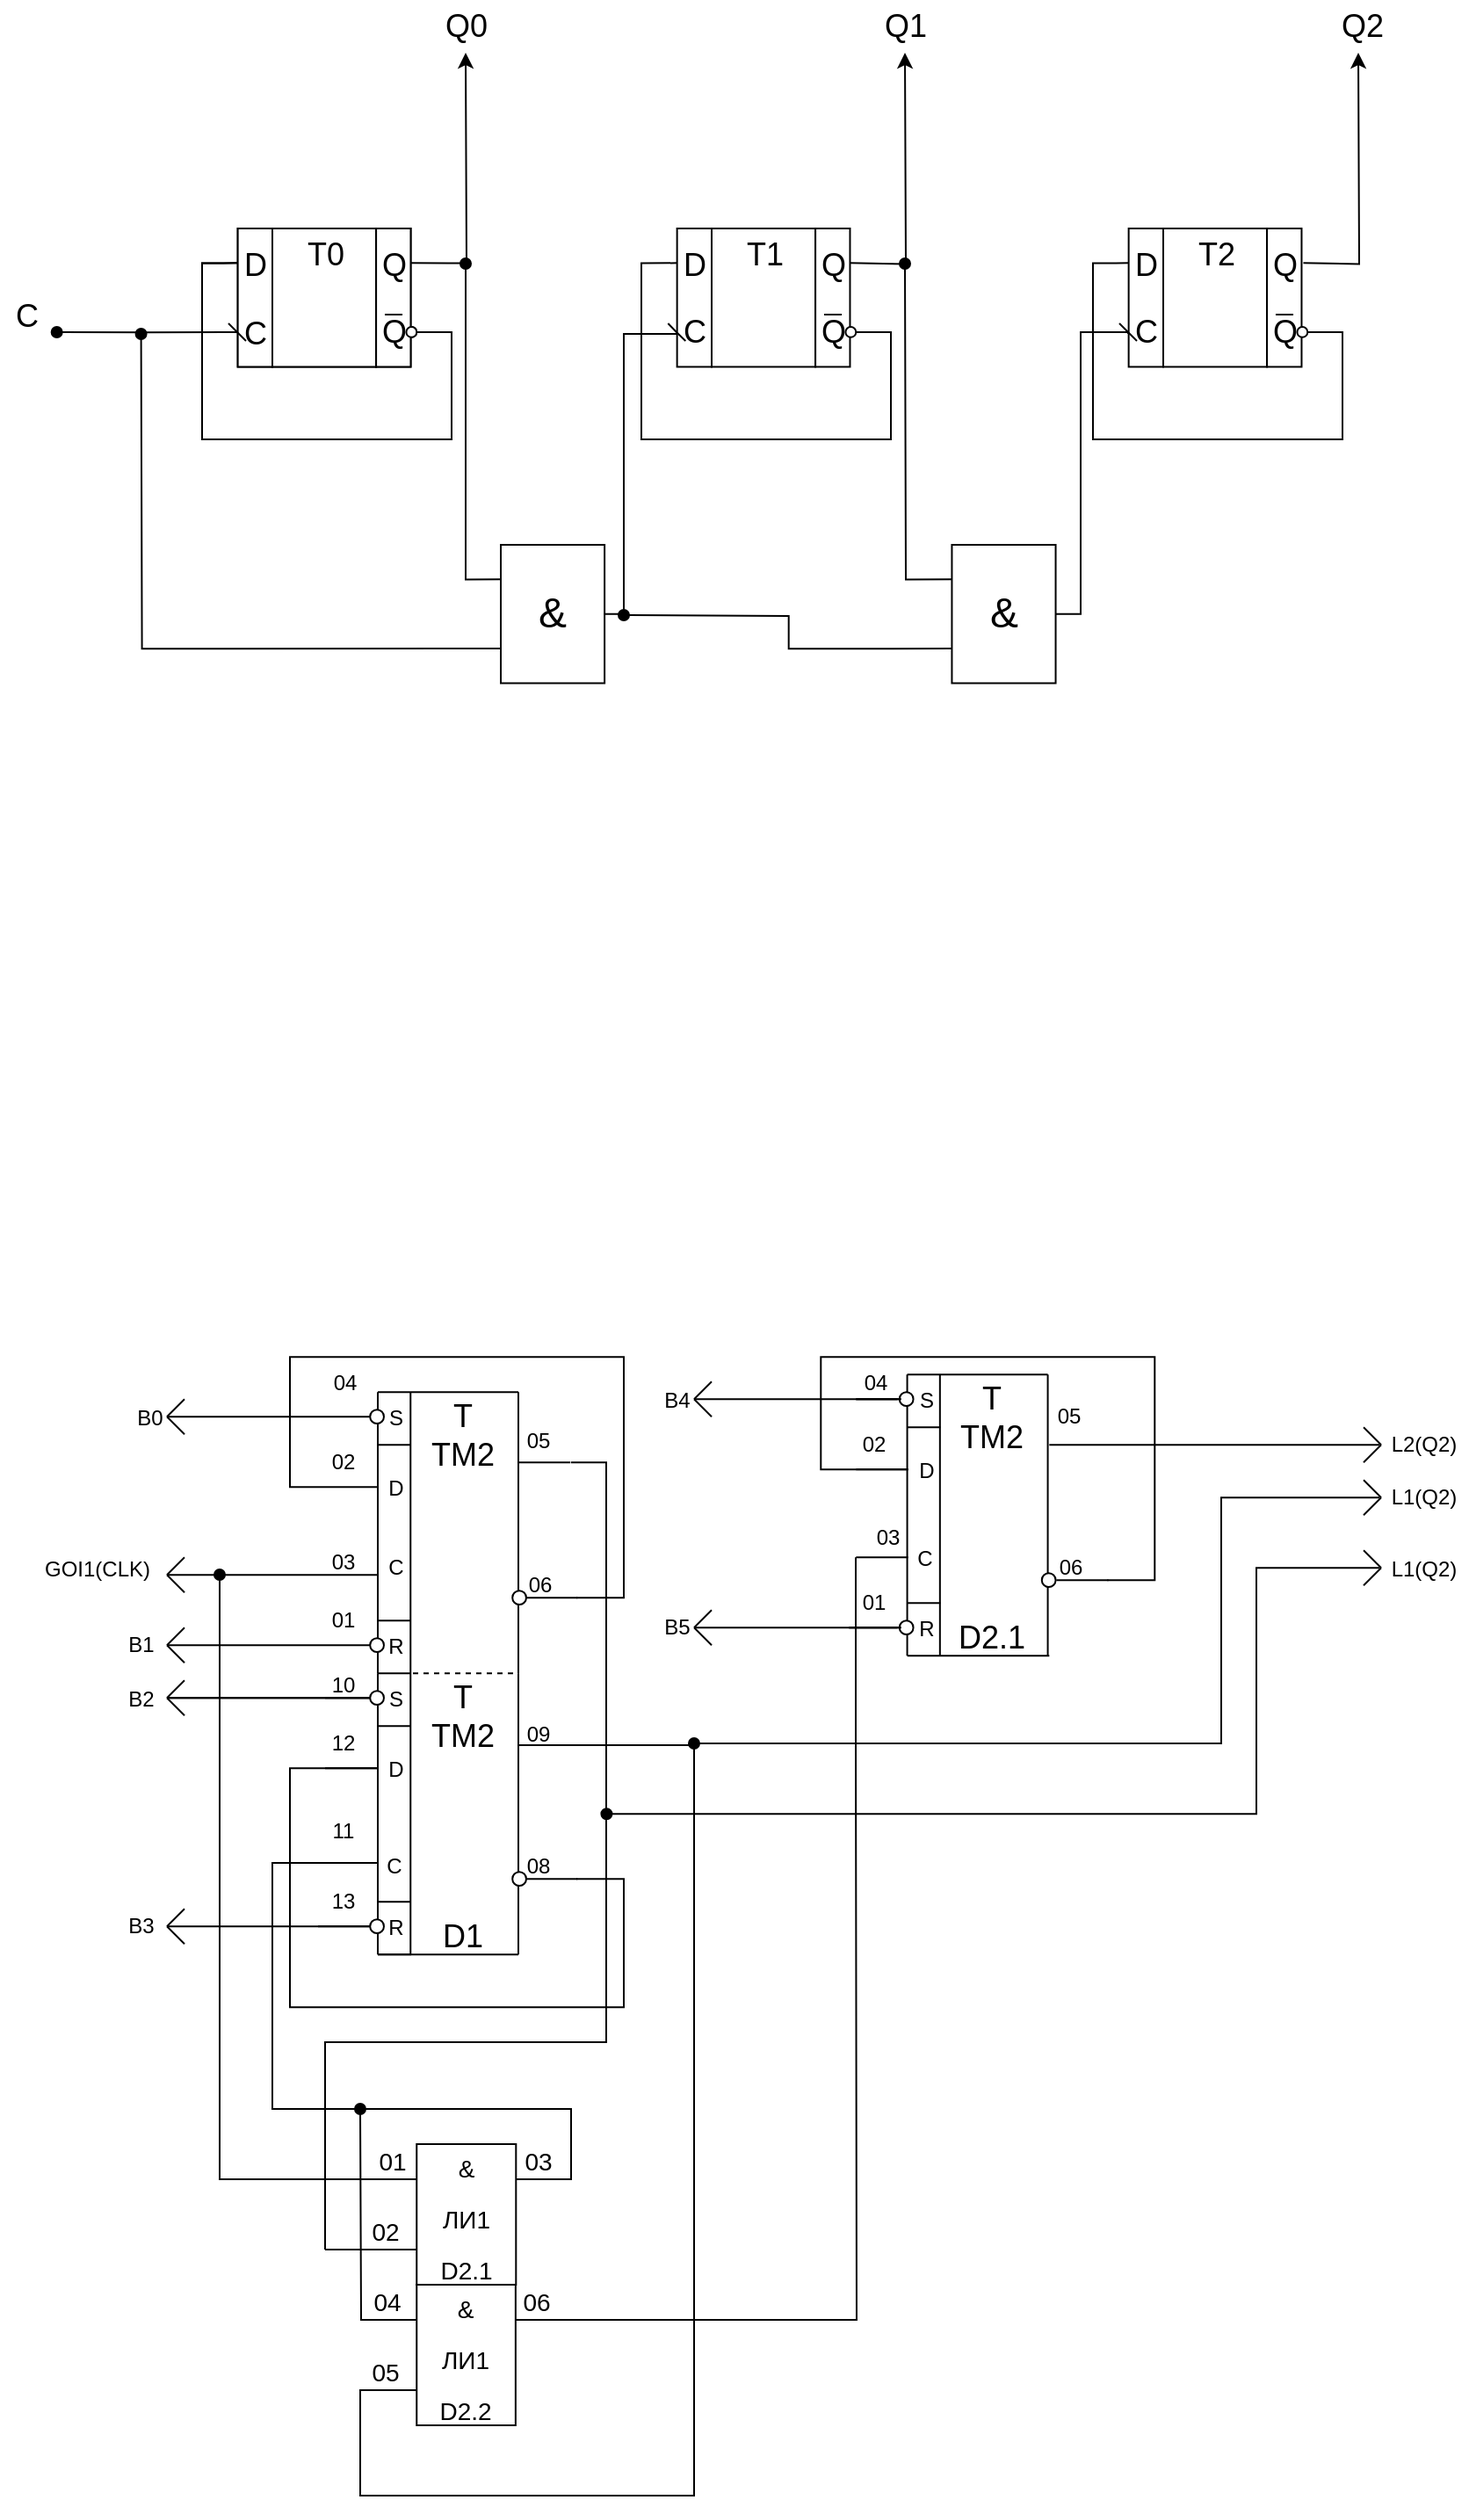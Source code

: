 <mxfile version="18.0.0" type="device"><diagram id="NC7Eah7AIJ1EJlLSUZgR" name="Страница 1"><mxGraphModel dx="924" dy="1730" grid="1" gridSize="10" guides="1" tooltips="1" connect="1" arrows="1" fold="1" page="1" pageScale="1" pageWidth="1654" pageHeight="1169" math="0" shadow="0"><root><mxCell id="0"/><mxCell id="1" parent="0"/><mxCell id="FEyIx3mJwdqLFqxQLTVi-1" value="" style="rounded=0;whiteSpace=wrap;html=1;" vertex="1" parent="1"><mxGeometry x="360" y="200" width="59.055" height="78.74" as="geometry"/></mxCell><mxCell id="FEyIx3mJwdqLFqxQLTVi-2" value="" style="rounded=0;whiteSpace=wrap;html=1;" vertex="1" parent="1"><mxGeometry x="419.05" y="200" width="19.685" height="78.74" as="geometry"/></mxCell><mxCell id="FEyIx3mJwdqLFqxQLTVi-3" value="" style="rounded=0;whiteSpace=wrap;html=1;" vertex="1" parent="1"><mxGeometry x="340.32" y="200" width="19.685" height="78.74" as="geometry"/></mxCell><mxCell id="FEyIx3mJwdqLFqxQLTVi-4" value="T0" style="text;html=1;align=center;verticalAlign=middle;resizable=0;points=[];autosize=1;strokeColor=none;fillColor=none;fontSize=18;" vertex="1" parent="1"><mxGeometry x="369.53" y="200" width="40" height="30" as="geometry"/></mxCell><mxCell id="FEyIx3mJwdqLFqxQLTVi-5" style="edgeStyle=orthogonalEdgeStyle;rounded=0;orthogonalLoop=1;jettySize=auto;html=1;exitX=1;exitY=0.5;exitDx=0;exitDy=0;entryX=0;entryY=0.25;entryDx=0;entryDy=0;fontSize=18;endArrow=none;endFill=0;" edge="1" parent="1" source="FEyIx3mJwdqLFqxQLTVi-6" target="FEyIx3mJwdqLFqxQLTVi-3"><mxGeometry relative="1" as="geometry"><Array as="points"><mxPoint x="462" y="259"/><mxPoint x="462" y="320"/><mxPoint x="320" y="320"/><mxPoint x="320" y="220"/></Array></mxGeometry></mxCell><mxCell id="FEyIx3mJwdqLFqxQLTVi-6" value="" style="ellipse;whiteSpace=wrap;html=1;aspect=fixed;fontSize=18;" vertex="1" parent="1"><mxGeometry x="436.22" y="256" width="5.905" height="5.91" as="geometry"/></mxCell><mxCell id="FEyIx3mJwdqLFqxQLTVi-7" value="D" style="text;html=1;align=center;verticalAlign=middle;resizable=0;points=[];autosize=1;strokeColor=none;fillColor=none;fontSize=18;" vertex="1" parent="1"><mxGeometry x="335.16" y="206" width="30" height="30" as="geometry"/></mxCell><mxCell id="FEyIx3mJwdqLFqxQLTVi-8" value="C" style="text;html=1;align=center;verticalAlign=middle;resizable=0;points=[];autosize=1;strokeColor=none;fillColor=none;fontSize=18;" vertex="1" parent="1"><mxGeometry x="340.32" y="240" width="30" height="30" as="geometry"/></mxCell><mxCell id="FEyIx3mJwdqLFqxQLTVi-9" value="Q" style="text;html=1;align=center;verticalAlign=middle;resizable=0;points=[];autosize=1;strokeColor=none;fillColor=none;fontSize=18;" vertex="1" parent="1"><mxGeometry x="414.06" y="206" width="30" height="30" as="geometry"/></mxCell><mxCell id="FEyIx3mJwdqLFqxQLTVi-10" value="Q" style="text;html=1;align=center;verticalAlign=middle;resizable=0;points=[];autosize=1;strokeColor=none;fillColor=none;fontSize=18;" vertex="1" parent="1"><mxGeometry x="414.13" y="243.96" width="30" height="30" as="geometry"/></mxCell><mxCell id="FEyIx3mJwdqLFqxQLTVi-11" value="" style="endArrow=none;html=1;rounded=0;fontSize=18;" edge="1" parent="1"><mxGeometry width="50" height="50" relative="1" as="geometry"><mxPoint x="424" y="249" as="sourcePoint"/><mxPoint x="434" y="249" as="targetPoint"/></mxGeometry></mxCell><mxCell id="FEyIx3mJwdqLFqxQLTVi-12" value="" style="rounded=0;whiteSpace=wrap;html=1;" vertex="1" parent="1"><mxGeometry x="360" y="200" width="59.055" height="78.74" as="geometry"/></mxCell><mxCell id="FEyIx3mJwdqLFqxQLTVi-13" style="edgeStyle=orthogonalEdgeStyle;rounded=0;orthogonalLoop=1;jettySize=auto;html=1;exitX=1;exitY=0.25;exitDx=0;exitDy=0;fontSize=18;endArrow=classic;endFill=1;" edge="1" parent="1" source="FEyIx3mJwdqLFqxQLTVi-14"><mxGeometry relative="1" as="geometry"><mxPoint x="470" y="100" as="targetPoint"/></mxGeometry></mxCell><mxCell id="FEyIx3mJwdqLFqxQLTVi-14" value="" style="rounded=0;whiteSpace=wrap;html=1;" vertex="1" parent="1"><mxGeometry x="419.05" y="200" width="19.685" height="78.74" as="geometry"/></mxCell><mxCell id="FEyIx3mJwdqLFqxQLTVi-15" style="edgeStyle=orthogonalEdgeStyle;rounded=0;orthogonalLoop=1;jettySize=auto;html=1;exitX=0;exitY=0.75;exitDx=0;exitDy=0;fontSize=18;endArrow=oval;endFill=1;" edge="1" parent="1" source="FEyIx3mJwdqLFqxQLTVi-16"><mxGeometry relative="1" as="geometry"><mxPoint x="237.333" y="259" as="targetPoint"/></mxGeometry></mxCell><mxCell id="FEyIx3mJwdqLFqxQLTVi-16" value="" style="rounded=0;whiteSpace=wrap;html=1;" vertex="1" parent="1"><mxGeometry x="340.32" y="200" width="19.685" height="78.74" as="geometry"/></mxCell><mxCell id="FEyIx3mJwdqLFqxQLTVi-17" value="T0" style="text;html=1;align=center;verticalAlign=middle;resizable=0;points=[];autosize=1;strokeColor=none;fillColor=none;fontSize=18;" vertex="1" parent="1"><mxGeometry x="369.53" y="200" width="40" height="30" as="geometry"/></mxCell><mxCell id="FEyIx3mJwdqLFqxQLTVi-18" style="edgeStyle=orthogonalEdgeStyle;rounded=0;orthogonalLoop=1;jettySize=auto;html=1;exitX=1;exitY=0.5;exitDx=0;exitDy=0;entryX=0;entryY=0.25;entryDx=0;entryDy=0;fontSize=18;endArrow=none;endFill=0;" edge="1" parent="1" source="FEyIx3mJwdqLFqxQLTVi-19" target="FEyIx3mJwdqLFqxQLTVi-16"><mxGeometry relative="1" as="geometry"><Array as="points"><mxPoint x="462" y="259"/><mxPoint x="462" y="320"/><mxPoint x="320" y="320"/><mxPoint x="320" y="220"/></Array></mxGeometry></mxCell><mxCell id="FEyIx3mJwdqLFqxQLTVi-19" value="" style="ellipse;whiteSpace=wrap;html=1;aspect=fixed;fontSize=18;" vertex="1" parent="1"><mxGeometry x="436.22" y="256" width="5.905" height="5.91" as="geometry"/></mxCell><mxCell id="FEyIx3mJwdqLFqxQLTVi-20" value="" style="endArrow=none;html=1;rounded=0;fontSize=18;" edge="1" parent="1"><mxGeometry width="50" height="50" relative="1" as="geometry"><mxPoint x="335" y="254" as="sourcePoint"/><mxPoint x="345" y="264" as="targetPoint"/></mxGeometry></mxCell><mxCell id="FEyIx3mJwdqLFqxQLTVi-21" value="D" style="text;html=1;align=center;verticalAlign=middle;resizable=0;points=[];autosize=1;strokeColor=none;fillColor=none;fontSize=18;" vertex="1" parent="1"><mxGeometry x="335.16" y="206" width="30" height="30" as="geometry"/></mxCell><mxCell id="FEyIx3mJwdqLFqxQLTVi-22" value="C" style="text;html=1;align=center;verticalAlign=middle;resizable=0;points=[];autosize=1;strokeColor=none;fillColor=none;fontSize=18;" vertex="1" parent="1"><mxGeometry x="334.53" y="245" width="30" height="30" as="geometry"/></mxCell><mxCell id="FEyIx3mJwdqLFqxQLTVi-23" value="Q" style="text;html=1;align=center;verticalAlign=middle;resizable=0;points=[];autosize=1;strokeColor=none;fillColor=none;fontSize=18;" vertex="1" parent="1"><mxGeometry x="414.13" y="206" width="30" height="30" as="geometry"/></mxCell><mxCell id="FEyIx3mJwdqLFqxQLTVi-24" value="Q" style="text;html=1;align=center;verticalAlign=middle;resizable=0;points=[];autosize=1;strokeColor=none;fillColor=none;fontSize=18;" vertex="1" parent="1"><mxGeometry x="414.13" y="243.96" width="30" height="30" as="geometry"/></mxCell><mxCell id="FEyIx3mJwdqLFqxQLTVi-25" value="" style="endArrow=none;html=1;rounded=0;fontSize=18;" edge="1" parent="1"><mxGeometry width="50" height="50" relative="1" as="geometry"><mxPoint x="424" y="249" as="sourcePoint"/><mxPoint x="434" y="249" as="targetPoint"/></mxGeometry></mxCell><mxCell id="FEyIx3mJwdqLFqxQLTVi-26" value="" style="rounded=0;whiteSpace=wrap;html=1;" vertex="1" parent="1"><mxGeometry x="610" y="200" width="59.055" height="78.74" as="geometry"/></mxCell><mxCell id="FEyIx3mJwdqLFqxQLTVi-27" value="" style="rounded=0;whiteSpace=wrap;html=1;" vertex="1" parent="1"><mxGeometry x="669.05" y="200" width="19.685" height="78.74" as="geometry"/></mxCell><mxCell id="FEyIx3mJwdqLFqxQLTVi-29" value="" style="rounded=0;whiteSpace=wrap;html=1;" vertex="1" parent="1"><mxGeometry x="590.32" y="200" width="19.685" height="78.74" as="geometry"/></mxCell><mxCell id="FEyIx3mJwdqLFqxQLTVi-30" value="T1" style="text;html=1;align=center;verticalAlign=middle;resizable=0;points=[];autosize=1;strokeColor=none;fillColor=none;fontSize=18;" vertex="1" parent="1"><mxGeometry x="619.53" y="200" width="40" height="30" as="geometry"/></mxCell><mxCell id="FEyIx3mJwdqLFqxQLTVi-31" style="edgeStyle=orthogonalEdgeStyle;rounded=0;orthogonalLoop=1;jettySize=auto;html=1;exitX=1;exitY=0.5;exitDx=0;exitDy=0;entryX=0;entryY=0.25;entryDx=0;entryDy=0;fontSize=18;endArrow=none;endFill=0;" edge="1" parent="1" source="FEyIx3mJwdqLFqxQLTVi-32" target="FEyIx3mJwdqLFqxQLTVi-29"><mxGeometry relative="1" as="geometry"><Array as="points"><mxPoint x="712" y="259"/><mxPoint x="712" y="320"/><mxPoint x="570" y="320"/><mxPoint x="570" y="220"/></Array></mxGeometry></mxCell><mxCell id="FEyIx3mJwdqLFqxQLTVi-32" value="" style="ellipse;whiteSpace=wrap;html=1;aspect=fixed;fontSize=18;" vertex="1" parent="1"><mxGeometry x="686.22" y="256" width="5.905" height="5.91" as="geometry"/></mxCell><mxCell id="FEyIx3mJwdqLFqxQLTVi-33" value="" style="endArrow=none;html=1;rounded=0;fontSize=18;" edge="1" parent="1"><mxGeometry width="50" height="50" relative="1" as="geometry"><mxPoint x="585.16" y="254" as="sourcePoint"/><mxPoint x="595.16" y="264" as="targetPoint"/><Array as="points"><mxPoint x="590" y="259"/></Array></mxGeometry></mxCell><mxCell id="FEyIx3mJwdqLFqxQLTVi-34" value="D" style="text;html=1;align=center;verticalAlign=middle;resizable=0;points=[];autosize=1;strokeColor=none;fillColor=none;fontSize=18;" vertex="1" parent="1"><mxGeometry x="585.16" y="206" width="30" height="30" as="geometry"/></mxCell><mxCell id="FEyIx3mJwdqLFqxQLTVi-35" value="C" style="text;html=1;align=center;verticalAlign=middle;resizable=0;points=[];autosize=1;strokeColor=none;fillColor=none;fontSize=18;" vertex="1" parent="1"><mxGeometry x="585.16" y="243.95" width="30" height="30" as="geometry"/></mxCell><mxCell id="FEyIx3mJwdqLFqxQLTVi-36" value="Q" style="text;html=1;align=center;verticalAlign=middle;resizable=0;points=[];autosize=1;strokeColor=none;fillColor=none;fontSize=18;" vertex="1" parent="1"><mxGeometry x="664.06" y="206" width="30" height="30" as="geometry"/></mxCell><mxCell id="FEyIx3mJwdqLFqxQLTVi-37" value="Q" style="text;html=1;align=center;verticalAlign=middle;resizable=0;points=[];autosize=1;strokeColor=none;fillColor=none;fontSize=18;" vertex="1" parent="1"><mxGeometry x="664.13" y="243.96" width="30" height="30" as="geometry"/></mxCell><mxCell id="FEyIx3mJwdqLFqxQLTVi-38" value="" style="endArrow=none;html=1;rounded=0;fontSize=18;" edge="1" parent="1"><mxGeometry width="50" height="50" relative="1" as="geometry"><mxPoint x="674" y="249" as="sourcePoint"/><mxPoint x="684" y="249" as="targetPoint"/></mxGeometry></mxCell><mxCell id="FEyIx3mJwdqLFqxQLTVi-39" value="" style="rounded=0;whiteSpace=wrap;html=1;" vertex="1" parent="1"><mxGeometry x="867" y="200" width="59.055" height="78.74" as="geometry"/></mxCell><mxCell id="FEyIx3mJwdqLFqxQLTVi-40" value="" style="rounded=0;whiteSpace=wrap;html=1;" vertex="1" parent="1"><mxGeometry x="926.05" y="200" width="19.685" height="78.74" as="geometry"/></mxCell><mxCell id="FEyIx3mJwdqLFqxQLTVi-42" value="" style="rounded=0;whiteSpace=wrap;html=1;" vertex="1" parent="1"><mxGeometry x="847.32" y="200" width="19.685" height="78.74" as="geometry"/></mxCell><mxCell id="FEyIx3mJwdqLFqxQLTVi-43" value="T2" style="text;html=1;align=center;verticalAlign=middle;resizable=0;points=[];autosize=1;strokeColor=none;fillColor=none;fontSize=18;" vertex="1" parent="1"><mxGeometry x="876.53" y="200" width="40" height="30" as="geometry"/></mxCell><mxCell id="FEyIx3mJwdqLFqxQLTVi-44" style="edgeStyle=orthogonalEdgeStyle;rounded=0;orthogonalLoop=1;jettySize=auto;html=1;exitX=1;exitY=0.5;exitDx=0;exitDy=0;entryX=0;entryY=0.25;entryDx=0;entryDy=0;fontSize=18;endArrow=none;endFill=0;" edge="1" parent="1" source="FEyIx3mJwdqLFqxQLTVi-45" target="FEyIx3mJwdqLFqxQLTVi-42"><mxGeometry relative="1" as="geometry"><Array as="points"><mxPoint x="969" y="259"/><mxPoint x="969" y="320"/><mxPoint x="827" y="320"/><mxPoint x="827" y="220"/></Array></mxGeometry></mxCell><mxCell id="FEyIx3mJwdqLFqxQLTVi-45" value="" style="ellipse;whiteSpace=wrap;html=1;aspect=fixed;fontSize=18;" vertex="1" parent="1"><mxGeometry x="943.22" y="256" width="5.905" height="5.91" as="geometry"/></mxCell><mxCell id="FEyIx3mJwdqLFqxQLTVi-46" value="" style="endArrow=none;html=1;rounded=0;fontSize=18;" edge="1" parent="1"><mxGeometry width="50" height="50" relative="1" as="geometry"><mxPoint x="842" y="254" as="sourcePoint"/><mxPoint x="852" y="264" as="targetPoint"/></mxGeometry></mxCell><mxCell id="FEyIx3mJwdqLFqxQLTVi-47" value="D" style="text;html=1;align=center;verticalAlign=middle;resizable=0;points=[];autosize=1;strokeColor=none;fillColor=none;fontSize=18;" vertex="1" parent="1"><mxGeometry x="842.16" y="206" width="30" height="30" as="geometry"/></mxCell><mxCell id="FEyIx3mJwdqLFqxQLTVi-48" value="C" style="text;html=1;align=center;verticalAlign=middle;resizable=0;points=[];autosize=1;strokeColor=none;fillColor=none;fontSize=18;" vertex="1" parent="1"><mxGeometry x="842.16" y="243.95" width="30" height="30" as="geometry"/></mxCell><mxCell id="FEyIx3mJwdqLFqxQLTVi-49" value="Q" style="text;html=1;align=center;verticalAlign=middle;resizable=0;points=[];autosize=1;strokeColor=none;fillColor=none;fontSize=18;" vertex="1" parent="1"><mxGeometry x="921.06" y="206" width="30" height="30" as="geometry"/></mxCell><mxCell id="FEyIx3mJwdqLFqxQLTVi-50" value="Q" style="text;html=1;align=center;verticalAlign=middle;resizable=0;points=[];autosize=1;strokeColor=none;fillColor=none;fontSize=18;" vertex="1" parent="1"><mxGeometry x="921.13" y="243.96" width="30" height="30" as="geometry"/></mxCell><mxCell id="FEyIx3mJwdqLFqxQLTVi-51" value="" style="endArrow=none;html=1;rounded=0;fontSize=18;" edge="1" parent="1"><mxGeometry width="50" height="50" relative="1" as="geometry"><mxPoint x="931" y="249" as="sourcePoint"/><mxPoint x="941" y="249" as="targetPoint"/></mxGeometry></mxCell><mxCell id="FEyIx3mJwdqLFqxQLTVi-52" style="edgeStyle=orthogonalEdgeStyle;rounded=0;orthogonalLoop=1;jettySize=auto;html=1;exitX=1;exitY=0.25;exitDx=0;exitDy=0;fontSize=18;endArrow=classic;endFill=1;" edge="1" parent="1"><mxGeometry relative="1" as="geometry"><mxPoint x="720" y="100" as="targetPoint"/><mxPoint x="688.735" y="219.685" as="sourcePoint"/></mxGeometry></mxCell><mxCell id="FEyIx3mJwdqLFqxQLTVi-53" style="edgeStyle=orthogonalEdgeStyle;rounded=0;orthogonalLoop=1;jettySize=auto;html=1;exitX=1;exitY=0.25;exitDx=0;exitDy=0;fontSize=18;endArrow=classic;endFill=1;" edge="1" parent="1"><mxGeometry relative="1" as="geometry"><mxPoint x="978" y="100" as="targetPoint"/><mxPoint x="946.735" y="219.685" as="sourcePoint"/></mxGeometry></mxCell><mxCell id="FEyIx3mJwdqLFqxQLTVi-54" value="Q0" style="text;html=1;align=center;verticalAlign=middle;resizable=0;points=[];autosize=1;strokeColor=none;fillColor=none;fontSize=18;" vertex="1" parent="1"><mxGeometry x="450" y="70" width="40" height="30" as="geometry"/></mxCell><mxCell id="FEyIx3mJwdqLFqxQLTVi-55" value="Q1" style="text;html=1;align=center;verticalAlign=middle;resizable=0;points=[];autosize=1;strokeColor=none;fillColor=none;fontSize=18;" vertex="1" parent="1"><mxGeometry x="700" y="70" width="40" height="30" as="geometry"/></mxCell><mxCell id="FEyIx3mJwdqLFqxQLTVi-56" value="Q2" style="text;html=1;align=center;verticalAlign=middle;resizable=0;points=[];autosize=1;strokeColor=none;fillColor=none;fontSize=18;" vertex="1" parent="1"><mxGeometry x="960" y="70" width="40" height="30" as="geometry"/></mxCell><mxCell id="FEyIx3mJwdqLFqxQLTVi-57" value="C" style="text;html=1;align=center;verticalAlign=middle;resizable=0;points=[];autosize=1;strokeColor=none;fillColor=none;fontSize=18;" vertex="1" parent="1"><mxGeometry x="205" y="235" width="30" height="30" as="geometry"/></mxCell><mxCell id="FEyIx3mJwdqLFqxQLTVi-58" value="" style="endArrow=none;html=1;rounded=0;fontSize=18;" edge="1" parent="1"><mxGeometry width="50" height="50" relative="1" as="geometry"><mxPoint x="420" y="1022.13" as="sourcePoint"/><mxPoint x="420" y="862.13" as="targetPoint"/></mxGeometry></mxCell><mxCell id="FEyIx3mJwdqLFqxQLTVi-59" value="" style="endArrow=none;html=1;rounded=0;fontSize=18;" edge="1" parent="1"><mxGeometry width="50" height="50" relative="1" as="geometry"><mxPoint x="438.63" y="1022.13" as="sourcePoint"/><mxPoint x="438.63" y="862.13" as="targetPoint"/></mxGeometry></mxCell><mxCell id="FEyIx3mJwdqLFqxQLTVi-60" value="" style="endArrow=none;html=1;rounded=0;fontSize=18;" edge="1" parent="1"><mxGeometry width="50" height="50" relative="1" as="geometry"><mxPoint x="500" y="1022.13" as="sourcePoint"/><mxPoint x="500" y="862.13" as="targetPoint"/></mxGeometry></mxCell><mxCell id="FEyIx3mJwdqLFqxQLTVi-61" value="" style="endArrow=none;html=1;rounded=0;fontSize=18;" edge="1" parent="1"><mxGeometry width="50" height="50" relative="1" as="geometry"><mxPoint x="420" y="862.13" as="sourcePoint"/><mxPoint x="500" y="862.13" as="targetPoint"/></mxGeometry></mxCell><mxCell id="FEyIx3mJwdqLFqxQLTVi-62" value="" style="endArrow=none;dashed=1;html=1;rounded=0;fontSize=18;" edge="1" parent="1"><mxGeometry width="50" height="50" relative="1" as="geometry"><mxPoint x="440" y="1022.13" as="sourcePoint"/><mxPoint x="500" y="1022.13" as="targetPoint"/></mxGeometry></mxCell><mxCell id="FEyIx3mJwdqLFqxQLTVi-63" value="" style="endArrow=none;html=1;rounded=0;fontSize=18;" edge="1" parent="1"><mxGeometry width="50" height="50" relative="1" as="geometry"><mxPoint x="420.05" y="892.13" as="sourcePoint"/><mxPoint x="439" y="892.13" as="targetPoint"/></mxGeometry></mxCell><mxCell id="FEyIx3mJwdqLFqxQLTVi-64" value="" style="endArrow=none;html=1;rounded=0;fontSize=18;" edge="1" parent="1"><mxGeometry width="50" height="50" relative="1" as="geometry"><mxPoint x="420.05" y="992.13" as="sourcePoint"/><mxPoint x="439" y="992.13" as="targetPoint"/></mxGeometry></mxCell><mxCell id="FEyIx3mJwdqLFqxQLTVi-65" value="" style="endArrow=none;html=1;rounded=0;fontSize=18;" edge="1" parent="1"><mxGeometry width="50" height="50" relative="1" as="geometry"><mxPoint x="420.05" y="1022.13" as="sourcePoint"/><mxPoint x="439" y="1022.13" as="targetPoint"/></mxGeometry></mxCell><mxCell id="FEyIx3mJwdqLFqxQLTVi-66" value="Т&lt;br&gt;ТМ2" style="text;html=1;align=center;verticalAlign=middle;resizable=0;points=[];autosize=1;strokeColor=none;fillColor=none;fontSize=18;" vertex="1" parent="1"><mxGeometry x="443.05" y="862.13" width="50" height="50" as="geometry"/></mxCell><mxCell id="FEyIx3mJwdqLFqxQLTVi-67" value="" style="ellipse;whiteSpace=wrap;html=1;aspect=fixed;fontSize=18;" vertex="1" parent="1"><mxGeometry x="415.61" y="872.13" width="7.874" height="7.87" as="geometry"/></mxCell><mxCell id="FEyIx3mJwdqLFqxQLTVi-68" value="" style="ellipse;whiteSpace=wrap;html=1;aspect=fixed;fontSize=18;" vertex="1" parent="1"><mxGeometry x="415.61" y="1002.13" width="7.874" height="7.87" as="geometry"/></mxCell><mxCell id="FEyIx3mJwdqLFqxQLTVi-69" value="" style="ellipse;whiteSpace=wrap;html=1;aspect=fixed;fontSize=18;" vertex="1" parent="1"><mxGeometry x="496.61" y="975.13" width="7.874" height="7.87" as="geometry"/></mxCell><mxCell id="FEyIx3mJwdqLFqxQLTVi-70" value="" style="endArrow=none;html=1;rounded=0;fontSize=18;" edge="1" parent="1"><mxGeometry width="50" height="50" relative="1" as="geometry"><mxPoint x="420" y="1182.13" as="sourcePoint"/><mxPoint x="420" y="1022.13" as="targetPoint"/></mxGeometry></mxCell><mxCell id="FEyIx3mJwdqLFqxQLTVi-71" value="" style="endArrow=none;html=1;rounded=0;fontSize=18;" edge="1" parent="1"><mxGeometry width="50" height="50" relative="1" as="geometry"><mxPoint x="438.63" y="1182.13" as="sourcePoint"/><mxPoint x="438.63" y="1022.13" as="targetPoint"/></mxGeometry></mxCell><mxCell id="FEyIx3mJwdqLFqxQLTVi-72" value="" style="endArrow=none;html=1;rounded=0;fontSize=18;" edge="1" parent="1"><mxGeometry width="50" height="50" relative="1" as="geometry"><mxPoint x="500" y="1182.13" as="sourcePoint"/><mxPoint x="500" y="1022.13" as="targetPoint"/></mxGeometry></mxCell><mxCell id="FEyIx3mJwdqLFqxQLTVi-73" value="" style="endArrow=none;html=1;rounded=0;fontSize=18;" edge="1" parent="1"><mxGeometry width="50" height="50" relative="1" as="geometry"><mxPoint x="420.05" y="1052.13" as="sourcePoint"/><mxPoint x="439" y="1052.13" as="targetPoint"/></mxGeometry></mxCell><mxCell id="FEyIx3mJwdqLFqxQLTVi-74" value="" style="endArrow=none;html=1;rounded=0;fontSize=18;" edge="1" parent="1"><mxGeometry width="50" height="50" relative="1" as="geometry"><mxPoint x="420.05" y="1152.13" as="sourcePoint"/><mxPoint x="439" y="1152.13" as="targetPoint"/></mxGeometry></mxCell><mxCell id="FEyIx3mJwdqLFqxQLTVi-75" value="" style="endArrow=none;html=1;rounded=0;fontSize=18;" edge="1" parent="1"><mxGeometry width="50" height="50" relative="1" as="geometry"><mxPoint x="420.05" y="1182.13" as="sourcePoint"/><mxPoint x="439" y="1182.13" as="targetPoint"/></mxGeometry></mxCell><mxCell id="FEyIx3mJwdqLFqxQLTVi-76" value="Т&lt;br&gt;ТМ2" style="text;html=1;align=center;verticalAlign=middle;resizable=0;points=[];autosize=1;strokeColor=none;fillColor=none;fontSize=18;" vertex="1" parent="1"><mxGeometry x="443.05" y="1022.13" width="50" height="50" as="geometry"/></mxCell><mxCell id="FEyIx3mJwdqLFqxQLTVi-77" value="" style="ellipse;whiteSpace=wrap;html=1;aspect=fixed;fontSize=18;" vertex="1" parent="1"><mxGeometry x="415.61" y="1032.13" width="7.874" height="7.87" as="geometry"/></mxCell><mxCell id="FEyIx3mJwdqLFqxQLTVi-78" value="" style="ellipse;whiteSpace=wrap;html=1;aspect=fixed;fontSize=18;" vertex="1" parent="1"><mxGeometry x="415.61" y="1162.13" width="7.874" height="7.87" as="geometry"/></mxCell><mxCell id="FEyIx3mJwdqLFqxQLTVi-79" value="" style="ellipse;whiteSpace=wrap;html=1;aspect=fixed;fontSize=18;" vertex="1" parent="1"><mxGeometry x="496.61" y="1135.13" width="7.874" height="7.87" as="geometry"/></mxCell><mxCell id="FEyIx3mJwdqLFqxQLTVi-80" value="" style="endArrow=none;html=1;rounded=0;fontSize=18;" edge="1" parent="1"><mxGeometry width="50" height="50" relative="1" as="geometry"><mxPoint x="420" y="1182.13" as="sourcePoint"/><mxPoint x="500" y="1182.13" as="targetPoint"/></mxGeometry></mxCell><mxCell id="FEyIx3mJwdqLFqxQLTVi-81" value="D1" style="text;html=1;align=center;verticalAlign=middle;resizable=0;points=[];autosize=1;strokeColor=none;fillColor=none;fontSize=18;" vertex="1" parent="1"><mxGeometry x="448.05" y="1157.13" width="40" height="30" as="geometry"/></mxCell><mxCell id="FEyIx3mJwdqLFqxQLTVi-82" value="" style="endArrow=none;html=1;rounded=0;fontSize=18;" edge="1" parent="1"><mxGeometry width="50" height="50" relative="1" as="geometry"><mxPoint x="721.29" y="1012.13" as="sourcePoint"/><mxPoint x="721.29" y="852.13" as="targetPoint"/></mxGeometry></mxCell><mxCell id="FEyIx3mJwdqLFqxQLTVi-83" value="" style="endArrow=none;html=1;rounded=0;fontSize=18;" edge="1" parent="1"><mxGeometry width="50" height="50" relative="1" as="geometry"><mxPoint x="739.92" y="1012.13" as="sourcePoint"/><mxPoint x="739.92" y="852.13" as="targetPoint"/></mxGeometry></mxCell><mxCell id="FEyIx3mJwdqLFqxQLTVi-84" value="" style="endArrow=none;html=1;rounded=0;fontSize=18;" edge="1" parent="1"><mxGeometry width="50" height="50" relative="1" as="geometry"><mxPoint x="801.29" y="1012.13" as="sourcePoint"/><mxPoint x="801.29" y="852.13" as="targetPoint"/></mxGeometry></mxCell><mxCell id="FEyIx3mJwdqLFqxQLTVi-85" value="" style="endArrow=none;html=1;rounded=0;fontSize=18;" edge="1" parent="1"><mxGeometry width="50" height="50" relative="1" as="geometry"><mxPoint x="721.29" y="852.13" as="sourcePoint"/><mxPoint x="801.29" y="852.13" as="targetPoint"/></mxGeometry></mxCell><mxCell id="FEyIx3mJwdqLFqxQLTVi-86" value="" style="endArrow=none;html=1;rounded=0;fontSize=18;" edge="1" parent="1"><mxGeometry width="50" height="50" relative="1" as="geometry"><mxPoint x="721.34" y="882.13" as="sourcePoint"/><mxPoint x="740.29" y="882.13" as="targetPoint"/></mxGeometry></mxCell><mxCell id="FEyIx3mJwdqLFqxQLTVi-87" value="" style="endArrow=none;html=1;rounded=0;fontSize=18;" edge="1" parent="1"><mxGeometry width="50" height="50" relative="1" as="geometry"><mxPoint x="721.34" y="982.13" as="sourcePoint"/><mxPoint x="740.29" y="982.13" as="targetPoint"/></mxGeometry></mxCell><mxCell id="FEyIx3mJwdqLFqxQLTVi-88" value="" style="endArrow=none;html=1;rounded=0;fontSize=18;" edge="1" parent="1"><mxGeometry width="50" height="50" relative="1" as="geometry"><mxPoint x="721.34" y="1012.13" as="sourcePoint"/><mxPoint x="802.16" y="1012.13" as="targetPoint"/></mxGeometry></mxCell><mxCell id="FEyIx3mJwdqLFqxQLTVi-89" value="Т&lt;br&gt;ТМ2" style="text;html=1;align=center;verticalAlign=middle;resizable=0;points=[];autosize=1;strokeColor=none;fillColor=none;fontSize=18;" vertex="1" parent="1"><mxGeometry x="744.34" y="852.13" width="50" height="50" as="geometry"/></mxCell><mxCell id="FEyIx3mJwdqLFqxQLTVi-90" value="" style="ellipse;whiteSpace=wrap;html=1;aspect=fixed;fontSize=18;" vertex="1" parent="1"><mxGeometry x="716.9" y="862.13" width="7.874" height="7.87" as="geometry"/></mxCell><mxCell id="FEyIx3mJwdqLFqxQLTVi-91" value="" style="ellipse;whiteSpace=wrap;html=1;aspect=fixed;fontSize=18;" vertex="1" parent="1"><mxGeometry x="716.9" y="992.13" width="7.874" height="7.87" as="geometry"/></mxCell><mxCell id="FEyIx3mJwdqLFqxQLTVi-92" value="" style="ellipse;whiteSpace=wrap;html=1;aspect=fixed;fontSize=18;" vertex="1" parent="1"><mxGeometry x="797.9" y="965.13" width="7.874" height="7.87" as="geometry"/></mxCell><mxCell id="FEyIx3mJwdqLFqxQLTVi-93" value="D2.1" style="text;html=1;align=center;verticalAlign=middle;resizable=0;points=[];autosize=1;strokeColor=none;fillColor=none;fontSize=18;" vertex="1" parent="1"><mxGeometry x="744.34" y="987.13" width="50" height="30" as="geometry"/></mxCell><mxCell id="FEyIx3mJwdqLFqxQLTVi-94" value="" style="endArrow=none;html=1;rounded=0;fontSize=18;entryX=0;entryY=0.5;entryDx=0;entryDy=0;" edge="1" parent="1" target="FEyIx3mJwdqLFqxQLTVi-67"><mxGeometry width="50" height="50" relative="1" as="geometry"><mxPoint x="300" y="876.13" as="sourcePoint"/><mxPoint x="390" y="862.13" as="targetPoint"/></mxGeometry></mxCell><mxCell id="FEyIx3mJwdqLFqxQLTVi-95" value="" style="endArrow=none;html=1;rounded=0;fontSize=18;entryX=0;entryY=0.5;entryDx=0;entryDy=0;edgeStyle=orthogonalEdgeStyle;" edge="1" parent="1"><mxGeometry width="50" height="50" relative="1" as="geometry"><mxPoint x="533" y="979.13" as="sourcePoint"/><mxPoint x="419.61" y="916.065" as="targetPoint"/><Array as="points"><mxPoint x="560" y="979.13"/><mxPoint x="560" y="842.13"/><mxPoint x="370" y="842.13"/><mxPoint x="370" y="916.13"/></Array></mxGeometry></mxCell><mxCell id="FEyIx3mJwdqLFqxQLTVi-96" value="" style="endArrow=none;html=1;rounded=0;fontSize=18;entryX=0;entryY=0.5;entryDx=0;entryDy=0;edgeStyle=orthogonalEdgeStyle;" edge="1" parent="1"><mxGeometry width="50" height="50" relative="1" as="geometry"><mxPoint x="300" y="966.13" as="sourcePoint"/><mxPoint x="419.61" y="966.065" as="targetPoint"/><Array as="points"><mxPoint x="390" y="966.13"/><mxPoint x="390" y="966.13"/></Array></mxGeometry></mxCell><mxCell id="FEyIx3mJwdqLFqxQLTVi-97" value="" style="endArrow=none;html=1;rounded=0;fontSize=18;entryX=0;entryY=0.5;entryDx=0;entryDy=0;" edge="1" parent="1"><mxGeometry width="50" height="50" relative="1" as="geometry"><mxPoint x="300" y="1006.13" as="sourcePoint"/><mxPoint x="415.61" y="1006.065" as="targetPoint"/></mxGeometry></mxCell><mxCell id="FEyIx3mJwdqLFqxQLTVi-98" value="" style="endArrow=none;html=1;rounded=0;fontSize=18;entryX=0;entryY=0.5;entryDx=0;entryDy=0;" edge="1" parent="1"><mxGeometry width="50" height="50" relative="1" as="geometry"><mxPoint x="504" y="979.13" as="sourcePoint"/><mxPoint x="533.61" y="979.065" as="targetPoint"/></mxGeometry></mxCell><mxCell id="FEyIx3mJwdqLFqxQLTVi-99" value="" style="endArrow=none;html=1;rounded=0;fontSize=18;entryX=0;entryY=0.5;entryDx=0;entryDy=0;" edge="1" parent="1"><mxGeometry width="50" height="50" relative="1" as="geometry"><mxPoint x="500" y="902.13" as="sourcePoint"/><mxPoint x="529.61" y="902.065" as="targetPoint"/></mxGeometry></mxCell><mxCell id="FEyIx3mJwdqLFqxQLTVi-100" value="" style="endArrow=none;html=1;rounded=0;fontSize=18;entryX=0;entryY=0.5;entryDx=0;entryDy=0;" edge="1" parent="1"><mxGeometry width="50" height="50" relative="1" as="geometry"><mxPoint x="390" y="1036.13" as="sourcePoint"/><mxPoint x="415.61" y="1036.065" as="targetPoint"/></mxGeometry></mxCell><mxCell id="FEyIx3mJwdqLFqxQLTVi-101" value="" style="endArrow=none;html=1;rounded=0;fontSize=18;entryX=0;entryY=0.5;entryDx=0;entryDy=0;" edge="1" parent="1"><mxGeometry width="50" height="50" relative="1" as="geometry"><mxPoint x="390" y="1076.13" as="sourcePoint"/><mxPoint x="419.61" y="1076.065" as="targetPoint"/></mxGeometry></mxCell><mxCell id="FEyIx3mJwdqLFqxQLTVi-102" value="" style="endArrow=none;html=1;rounded=0;fontSize=18;edgeStyle=orthogonalEdgeStyle;" edge="1" parent="1"><mxGeometry width="50" height="50" relative="1" as="geometry"><mxPoint x="530" y="902.13" as="sourcePoint"/><mxPoint x="390" y="1350" as="targetPoint"/><Array as="points"><mxPoint x="550" y="902"/><mxPoint x="550" y="1232"/><mxPoint x="390" y="1232"/></Array></mxGeometry></mxCell><mxCell id="FEyIx3mJwdqLFqxQLTVi-103" value="" style="endArrow=none;html=1;rounded=0;fontSize=18;entryX=0;entryY=0.5;entryDx=0;entryDy=0;" edge="1" parent="1"><mxGeometry width="50" height="50" relative="1" as="geometry"><mxPoint x="386.0" y="1166.13" as="sourcePoint"/><mxPoint x="415.61" y="1166.065" as="targetPoint"/></mxGeometry></mxCell><mxCell id="FEyIx3mJwdqLFqxQLTVi-104" value="" style="endArrow=none;html=1;rounded=0;fontSize=18;entryX=0;entryY=0.5;entryDx=0;entryDy=0;" edge="1" parent="1"><mxGeometry width="50" height="50" relative="1" as="geometry"><mxPoint x="692.16" y="866.13" as="sourcePoint"/><mxPoint x="717.77" y="866.065" as="targetPoint"/></mxGeometry></mxCell><mxCell id="FEyIx3mJwdqLFqxQLTVi-105" value="" style="endArrow=none;html=1;rounded=0;fontSize=18;entryX=0;entryY=0.5;entryDx=0;entryDy=0;" edge="1" parent="1"><mxGeometry width="50" height="50" relative="1" as="geometry"><mxPoint x="692.16" y="906.13" as="sourcePoint"/><mxPoint x="721.77" y="906.065" as="targetPoint"/></mxGeometry></mxCell><mxCell id="FEyIx3mJwdqLFqxQLTVi-106" value="" style="endArrow=none;html=1;rounded=0;fontSize=18;entryX=0;entryY=0.5;entryDx=0;entryDy=0;" edge="1" parent="1"><mxGeometry width="50" height="50" relative="1" as="geometry"><mxPoint x="692.16" y="956.13" as="sourcePoint"/><mxPoint x="721.77" y="956.065" as="targetPoint"/></mxGeometry></mxCell><mxCell id="FEyIx3mJwdqLFqxQLTVi-107" value="" style="endArrow=none;html=1;rounded=0;fontSize=18;entryX=0;entryY=0.5;entryDx=0;entryDy=0;" edge="1" parent="1"><mxGeometry width="50" height="50" relative="1" as="geometry"><mxPoint x="688.16" y="996.13" as="sourcePoint"/><mxPoint x="717.77" y="996.065" as="targetPoint"/></mxGeometry></mxCell><mxCell id="FEyIx3mJwdqLFqxQLTVi-108" value="" style="endArrow=none;html=1;rounded=0;fontSize=18;entryX=0;entryY=0.5;entryDx=0;entryDy=0;" edge="1" parent="1"><mxGeometry width="50" height="50" relative="1" as="geometry"><mxPoint x="504" y="1139.13" as="sourcePoint"/><mxPoint x="533.61" y="1139.065" as="targetPoint"/></mxGeometry></mxCell><mxCell id="FEyIx3mJwdqLFqxQLTVi-109" value="" style="endArrow=none;html=1;rounded=0;fontSize=18;edgeStyle=orthogonalEdgeStyle;" edge="1" parent="1"><mxGeometry width="50" height="50" relative="1" as="geometry"><mxPoint x="692" y="1060" as="sourcePoint"/><mxPoint x="692" y="956.13" as="targetPoint"/><Array as="points"><mxPoint x="692" y="1060"/></Array></mxGeometry></mxCell><mxCell id="FEyIx3mJwdqLFqxQLTVi-110" value="" style="endArrow=none;html=1;rounded=0;fontSize=18;entryX=0;entryY=0.5;entryDx=0;entryDy=0;" edge="1" parent="1"><mxGeometry width="50" height="50" relative="1" as="geometry"><mxPoint x="806.16" y="969.13" as="sourcePoint"/><mxPoint x="835.77" y="969.065" as="targetPoint"/></mxGeometry></mxCell><mxCell id="FEyIx3mJwdqLFqxQLTVi-111" value="" style="endArrow=none;html=1;rounded=0;fontSize=18;" edge="1" parent="1"><mxGeometry width="50" height="50" relative="1" as="geometry"><mxPoint x="802.16" y="892.13" as="sourcePoint"/><mxPoint x="990" y="892.13" as="targetPoint"/></mxGeometry></mxCell><mxCell id="FEyIx3mJwdqLFqxQLTVi-112" value="&lt;font style=&quot;font-size: 12px;&quot;&gt;04&lt;/font&gt;" style="text;html=1;align=center;verticalAlign=middle;resizable=0;points=[];autosize=1;strokeColor=none;fillColor=none;fontSize=18;" vertex="1" parent="1"><mxGeometry x="385.61" y="840" width="30" height="30" as="geometry"/></mxCell><mxCell id="FEyIx3mJwdqLFqxQLTVi-113" value="05" style="text;html=1;align=center;verticalAlign=middle;resizable=0;points=[];autosize=1;strokeColor=none;fillColor=none;fontSize=12;" vertex="1" parent="1"><mxGeometry x="495.74" y="880" width="30" height="20" as="geometry"/></mxCell><mxCell id="FEyIx3mJwdqLFqxQLTVi-114" value="02" style="text;html=1;align=center;verticalAlign=middle;resizable=0;points=[];autosize=1;strokeColor=none;fillColor=none;fontSize=12;" vertex="1" parent="1"><mxGeometry x="385.16" y="892.13" width="30" height="20" as="geometry"/></mxCell><mxCell id="FEyIx3mJwdqLFqxQLTVi-115" value="03" style="text;html=1;align=center;verticalAlign=middle;resizable=0;points=[];autosize=1;strokeColor=none;fillColor=none;fontSize=12;" vertex="1" parent="1"><mxGeometry x="384.53" y="949.13" width="30" height="20" as="geometry"/></mxCell><mxCell id="FEyIx3mJwdqLFqxQLTVi-116" value="01" style="text;html=1;align=center;verticalAlign=middle;resizable=0;points=[];autosize=1;strokeColor=none;fillColor=none;fontSize=12;" vertex="1" parent="1"><mxGeometry x="385" y="982.13" width="30" height="20" as="geometry"/></mxCell><mxCell id="FEyIx3mJwdqLFqxQLTVi-117" value="06" style="text;html=1;align=center;verticalAlign=middle;resizable=0;points=[];autosize=1;strokeColor=none;fillColor=none;fontSize=12;" vertex="1" parent="1"><mxGeometry x="496.61" y="962.13" width="30" height="20" as="geometry"/></mxCell><mxCell id="FEyIx3mJwdqLFqxQLTVi-118" value="09" style="text;html=1;align=center;verticalAlign=middle;resizable=0;points=[];autosize=1;strokeColor=none;fillColor=none;fontSize=12;" vertex="1" parent="1"><mxGeometry x="495.74" y="1047.06" width="30" height="20" as="geometry"/></mxCell><mxCell id="FEyIx3mJwdqLFqxQLTVi-119" value="08" style="text;html=1;align=center;verticalAlign=middle;resizable=0;points=[];autosize=1;strokeColor=none;fillColor=none;fontSize=12;" vertex="1" parent="1"><mxGeometry x="495.74" y="1122.13" width="30" height="20" as="geometry"/></mxCell><mxCell id="FEyIx3mJwdqLFqxQLTVi-120" value="13" style="text;html=1;align=center;verticalAlign=middle;resizable=0;points=[];autosize=1;strokeColor=none;fillColor=none;fontSize=12;" vertex="1" parent="1"><mxGeometry x="385" y="1142.13" width="30" height="20" as="geometry"/></mxCell><mxCell id="FEyIx3mJwdqLFqxQLTVi-121" value="11" style="text;html=1;align=center;verticalAlign=middle;resizable=0;points=[];autosize=1;strokeColor=none;fillColor=none;fontSize=12;" vertex="1" parent="1"><mxGeometry x="385" y="1102.13" width="30" height="20" as="geometry"/></mxCell><mxCell id="FEyIx3mJwdqLFqxQLTVi-122" value="12" style="text;html=1;align=center;verticalAlign=middle;resizable=0;points=[];autosize=1;strokeColor=none;fillColor=none;fontSize=12;" vertex="1" parent="1"><mxGeometry x="385" y="1052.13" width="30" height="20" as="geometry"/></mxCell><mxCell id="FEyIx3mJwdqLFqxQLTVi-123" value="10" style="text;html=1;align=center;verticalAlign=middle;resizable=0;points=[];autosize=1;strokeColor=none;fillColor=none;fontSize=12;" vertex="1" parent="1"><mxGeometry x="385" y="1019.13" width="30" height="20" as="geometry"/></mxCell><mxCell id="FEyIx3mJwdqLFqxQLTVi-124" value="" style="endArrow=none;html=1;rounded=0;fontSize=18;entryX=0;entryY=0.5;entryDx=0;entryDy=0;" edge="1" parent="1"><mxGeometry width="50" height="50" relative="1" as="geometry"><mxPoint x="692.16" y="866.13" as="sourcePoint"/><mxPoint x="717.77" y="866.065" as="targetPoint"/></mxGeometry></mxCell><mxCell id="FEyIx3mJwdqLFqxQLTVi-125" value="" style="endArrow=none;html=1;rounded=0;fontSize=18;entryX=0;entryY=0.5;entryDx=0;entryDy=0;" edge="1" parent="1"><mxGeometry width="50" height="50" relative="1" as="geometry"><mxPoint x="688.16" y="996.13" as="sourcePoint"/><mxPoint x="717.77" y="996.065" as="targetPoint"/></mxGeometry></mxCell><mxCell id="FEyIx3mJwdqLFqxQLTVi-126" value="&lt;font style=&quot;font-size: 12px;&quot;&gt;04&lt;/font&gt;" style="text;html=1;align=center;verticalAlign=middle;resizable=0;points=[];autosize=1;strokeColor=none;fillColor=none;fontSize=18;" vertex="1" parent="1"><mxGeometry x="687.77" y="840" width="30" height="30" as="geometry"/></mxCell><mxCell id="FEyIx3mJwdqLFqxQLTVi-127" value="02" style="text;html=1;align=center;verticalAlign=middle;resizable=0;points=[];autosize=1;strokeColor=none;fillColor=none;fontSize=12;" vertex="1" parent="1"><mxGeometry x="687.32" y="882.13" width="30" height="20" as="geometry"/></mxCell><mxCell id="FEyIx3mJwdqLFqxQLTVi-128" value="03" style="text;html=1;align=center;verticalAlign=middle;resizable=0;points=[];autosize=1;strokeColor=none;fillColor=none;fontSize=12;" vertex="1" parent="1"><mxGeometry x="694.77" y="935.13" width="30" height="20" as="geometry"/></mxCell><mxCell id="FEyIx3mJwdqLFqxQLTVi-129" value="01" style="text;html=1;align=center;verticalAlign=middle;resizable=0;points=[];autosize=1;strokeColor=none;fillColor=none;fontSize=12;" vertex="1" parent="1"><mxGeometry x="687.16" y="972.13" width="30" height="20" as="geometry"/></mxCell><mxCell id="FEyIx3mJwdqLFqxQLTVi-130" value="05" style="text;html=1;align=center;verticalAlign=middle;resizable=0;points=[];autosize=1;strokeColor=none;fillColor=none;fontSize=12;" vertex="1" parent="1"><mxGeometry x="797.9" y="866.07" width="30" height="20" as="geometry"/></mxCell><mxCell id="FEyIx3mJwdqLFqxQLTVi-131" value="06" style="text;html=1;align=center;verticalAlign=middle;resizable=0;points=[];autosize=1;strokeColor=none;fillColor=none;fontSize=12;" vertex="1" parent="1"><mxGeometry x="798.77" y="952.13" width="30" height="20" as="geometry"/></mxCell><mxCell id="FEyIx3mJwdqLFqxQLTVi-132" value="S" style="text;html=1;align=center;verticalAlign=middle;resizable=0;points=[];autosize=1;strokeColor=none;fillColor=none;fontSize=12;" vertex="1" parent="1"><mxGeometry x="420.18" y="867.06" width="20" height="20" as="geometry"/></mxCell><mxCell id="FEyIx3mJwdqLFqxQLTVi-133" value="D" style="text;html=1;align=center;verticalAlign=middle;resizable=0;points=[];autosize=1;strokeColor=none;fillColor=none;fontSize=12;" vertex="1" parent="1"><mxGeometry x="420.18" y="907.06" width="20" height="20" as="geometry"/></mxCell><mxCell id="FEyIx3mJwdqLFqxQLTVi-134" value="C" style="text;html=1;align=center;verticalAlign=middle;resizable=0;points=[];autosize=1;strokeColor=none;fillColor=none;fontSize=12;" vertex="1" parent="1"><mxGeometry x="420" y="952.13" width="20" height="20" as="geometry"/></mxCell><mxCell id="FEyIx3mJwdqLFqxQLTVi-135" value="R" style="text;html=1;align=center;verticalAlign=middle;resizable=0;points=[];autosize=1;strokeColor=none;fillColor=none;fontSize=12;" vertex="1" parent="1"><mxGeometry x="420" y="997.13" width="20" height="20" as="geometry"/></mxCell><mxCell id="FEyIx3mJwdqLFqxQLTVi-136" value="S" style="text;html=1;align=center;verticalAlign=middle;resizable=0;points=[];autosize=1;strokeColor=none;fillColor=none;fontSize=12;" vertex="1" parent="1"><mxGeometry x="420.18" y="1027.06" width="20" height="20" as="geometry"/></mxCell><mxCell id="FEyIx3mJwdqLFqxQLTVi-137" value="S" style="text;html=1;align=center;verticalAlign=middle;resizable=0;points=[];autosize=1;strokeColor=none;fillColor=none;fontSize=12;" vertex="1" parent="1"><mxGeometry x="722.34" y="857.06" width="20" height="20" as="geometry"/></mxCell><mxCell id="FEyIx3mJwdqLFqxQLTVi-138" value="R" style="text;html=1;align=center;verticalAlign=middle;resizable=0;points=[];autosize=1;strokeColor=none;fillColor=none;fontSize=12;" vertex="1" parent="1"><mxGeometry x="420" y="1157.13" width="20" height="20" as="geometry"/></mxCell><mxCell id="FEyIx3mJwdqLFqxQLTVi-139" value="R" style="text;html=1;align=center;verticalAlign=middle;resizable=0;points=[];autosize=1;strokeColor=none;fillColor=none;fontSize=12;" vertex="1" parent="1"><mxGeometry x="722.16" y="987.13" width="20" height="20" as="geometry"/></mxCell><mxCell id="FEyIx3mJwdqLFqxQLTVi-140" value="C" style="text;html=1;align=center;verticalAlign=middle;resizable=0;points=[];autosize=1;strokeColor=none;fillColor=none;fontSize=12;" vertex="1" parent="1"><mxGeometry x="419.13" y="1122.13" width="20" height="20" as="geometry"/></mxCell><mxCell id="FEyIx3mJwdqLFqxQLTVi-141" value="C" style="text;html=1;align=center;verticalAlign=middle;resizable=0;points=[];autosize=1;strokeColor=none;fillColor=none;fontSize=12;" vertex="1" parent="1"><mxGeometry x="721.16" y="947.13" width="20" height="20" as="geometry"/></mxCell><mxCell id="FEyIx3mJwdqLFqxQLTVi-142" value="D" style="text;html=1;align=center;verticalAlign=middle;resizable=0;points=[];autosize=1;strokeColor=none;fillColor=none;fontSize=12;" vertex="1" parent="1"><mxGeometry x="420.18" y="1067.06" width="20" height="20" as="geometry"/></mxCell><mxCell id="FEyIx3mJwdqLFqxQLTVi-143" value="D" style="text;html=1;align=center;verticalAlign=middle;resizable=0;points=[];autosize=1;strokeColor=none;fillColor=none;fontSize=12;" vertex="1" parent="1"><mxGeometry x="722.34" y="897.06" width="20" height="20" as="geometry"/></mxCell><mxCell id="FEyIx3mJwdqLFqxQLTVi-144" value="" style="endArrow=none;html=1;rounded=0;fontSize=12;" edge="1" parent="1"><mxGeometry width="50" height="50" relative="1" as="geometry"><mxPoint x="300" y="966.13" as="sourcePoint"/><mxPoint x="310" y="956.13" as="targetPoint"/></mxGeometry></mxCell><mxCell id="FEyIx3mJwdqLFqxQLTVi-145" value="" style="endArrow=none;html=1;rounded=0;fontSize=12;" edge="1" parent="1"><mxGeometry width="50" height="50" relative="1" as="geometry"><mxPoint x="310" y="976.13" as="sourcePoint"/><mxPoint x="300" y="966.13" as="targetPoint"/></mxGeometry></mxCell><mxCell id="FEyIx3mJwdqLFqxQLTVi-146" value="GOI1(CLK)" style="text;html=1;align=center;verticalAlign=middle;resizable=0;points=[];autosize=1;strokeColor=none;fillColor=none;fontSize=12;" vertex="1" parent="1"><mxGeometry x="220" y="953" width="80" height="20" as="geometry"/></mxCell><mxCell id="FEyIx3mJwdqLFqxQLTVi-147" value="" style="endArrow=none;html=1;rounded=0;fontSize=18;entryX=0;entryY=0.5;entryDx=0;entryDy=0;edgeStyle=orthogonalEdgeStyle;" edge="1" parent="1"><mxGeometry width="50" height="50" relative="1" as="geometry"><mxPoint x="835.16" y="969.13" as="sourcePoint"/><mxPoint x="721.77" y="906.065" as="targetPoint"/><Array as="points"><mxPoint x="862.16" y="969.13"/><mxPoint x="862.16" y="842.13"/><mxPoint x="672.16" y="842.13"/><mxPoint x="672.16" y="906.13"/></Array></mxGeometry></mxCell><mxCell id="FEyIx3mJwdqLFqxQLTVi-148" value="" style="endArrow=none;html=1;rounded=0;fontSize=18;entryX=0;entryY=0.5;entryDx=0;entryDy=0;edgeStyle=orthogonalEdgeStyle;" edge="1" parent="1"><mxGeometry width="50" height="50" relative="1" as="geometry"><mxPoint x="533" y="1139.13" as="sourcePoint"/><mxPoint x="419.61" y="1076.065" as="targetPoint"/><Array as="points"><mxPoint x="560" y="1139.13"/><mxPoint x="560" y="1212.13"/><mxPoint x="370" y="1212.13"/><mxPoint x="370" y="1076.13"/></Array></mxGeometry></mxCell><mxCell id="FEyIx3mJwdqLFqxQLTVi-149" value="" style="endArrow=none;html=1;rounded=0;fontSize=12;" edge="1" parent="1"><mxGeometry width="50" height="50" relative="1" as="geometry"><mxPoint x="300" y="876.13" as="sourcePoint"/><mxPoint x="310" y="866.13" as="targetPoint"/></mxGeometry></mxCell><mxCell id="FEyIx3mJwdqLFqxQLTVi-150" value="" style="endArrow=none;html=1;rounded=0;fontSize=12;" edge="1" parent="1"><mxGeometry width="50" height="50" relative="1" as="geometry"><mxPoint x="310" y="886.13" as="sourcePoint"/><mxPoint x="300" y="876.13" as="targetPoint"/></mxGeometry></mxCell><mxCell id="FEyIx3mJwdqLFqxQLTVi-151" value="B0" style="text;html=1;align=center;verticalAlign=middle;resizable=0;points=[];autosize=1;strokeColor=none;fillColor=none;fontSize=12;" vertex="1" parent="1"><mxGeometry x="275" y="867.13" width="30" height="20" as="geometry"/></mxCell><mxCell id="FEyIx3mJwdqLFqxQLTVi-152" value="" style="endArrow=none;html=1;rounded=0;fontSize=12;" edge="1" parent="1"><mxGeometry width="50" height="50" relative="1" as="geometry"><mxPoint x="300" y="1006.13" as="sourcePoint"/><mxPoint x="310" y="996.13" as="targetPoint"/></mxGeometry></mxCell><mxCell id="FEyIx3mJwdqLFqxQLTVi-153" value="" style="endArrow=none;html=1;rounded=0;fontSize=12;" edge="1" parent="1"><mxGeometry width="50" height="50" relative="1" as="geometry"><mxPoint x="310" y="1016.13" as="sourcePoint"/><mxPoint x="300" y="1006.13" as="targetPoint"/></mxGeometry></mxCell><mxCell id="FEyIx3mJwdqLFqxQLTVi-154" value="B1" style="text;html=1;align=center;verticalAlign=middle;resizable=0;points=[];autosize=1;strokeColor=none;fillColor=none;fontSize=12;" vertex="1" parent="1"><mxGeometry x="270" y="996.07" width="30" height="20" as="geometry"/></mxCell><mxCell id="FEyIx3mJwdqLFqxQLTVi-155" value="" style="endArrow=none;html=1;rounded=0;fontSize=18;entryX=0;entryY=0.5;entryDx=0;entryDy=0;" edge="1" parent="1"><mxGeometry width="50" height="50" relative="1" as="geometry"><mxPoint x="300" y="1036.13" as="sourcePoint"/><mxPoint x="415.61" y="1036.065" as="targetPoint"/></mxGeometry></mxCell><mxCell id="FEyIx3mJwdqLFqxQLTVi-156" value="" style="endArrow=none;html=1;rounded=0;fontSize=18;entryX=0;entryY=0.5;entryDx=0;entryDy=0;" edge="1" parent="1"><mxGeometry width="50" height="50" relative="1" as="geometry"><mxPoint x="300" y="1036.13" as="sourcePoint"/><mxPoint x="415.61" y="1036.065" as="targetPoint"/></mxGeometry></mxCell><mxCell id="FEyIx3mJwdqLFqxQLTVi-157" value="" style="endArrow=none;html=1;rounded=0;fontSize=12;" edge="1" parent="1"><mxGeometry width="50" height="50" relative="1" as="geometry"><mxPoint x="300" y="1036.13" as="sourcePoint"/><mxPoint x="310" y="1026.13" as="targetPoint"/></mxGeometry></mxCell><mxCell id="FEyIx3mJwdqLFqxQLTVi-158" value="" style="endArrow=none;html=1;rounded=0;fontSize=12;" edge="1" parent="1"><mxGeometry width="50" height="50" relative="1" as="geometry"><mxPoint x="310" y="1046.13" as="sourcePoint"/><mxPoint x="300" y="1036.13" as="targetPoint"/></mxGeometry></mxCell><mxCell id="FEyIx3mJwdqLFqxQLTVi-159" value="" style="endArrow=none;html=1;rounded=0;fontSize=18;entryX=0;entryY=0.5;entryDx=0;entryDy=0;" edge="1" parent="1"><mxGeometry width="50" height="50" relative="1" as="geometry"><mxPoint x="300" y="1166.13" as="sourcePoint"/><mxPoint x="415.61" y="1166.065" as="targetPoint"/></mxGeometry></mxCell><mxCell id="FEyIx3mJwdqLFqxQLTVi-160" value="" style="endArrow=none;html=1;rounded=0;fontSize=12;" edge="1" parent="1"><mxGeometry width="50" height="50" relative="1" as="geometry"><mxPoint x="300" y="1166.13" as="sourcePoint"/><mxPoint x="310" y="1156.13" as="targetPoint"/></mxGeometry></mxCell><mxCell id="FEyIx3mJwdqLFqxQLTVi-161" value="" style="endArrow=none;html=1;rounded=0;fontSize=12;" edge="1" parent="1"><mxGeometry width="50" height="50" relative="1" as="geometry"><mxPoint x="310" y="1176.13" as="sourcePoint"/><mxPoint x="300" y="1166.13" as="targetPoint"/></mxGeometry></mxCell><mxCell id="FEyIx3mJwdqLFqxQLTVi-162" value="" style="endArrow=none;html=1;rounded=0;fontSize=18;entryX=0;entryY=0.5;entryDx=0;entryDy=0;" edge="1" parent="1"><mxGeometry width="50" height="50" relative="1" as="geometry"><mxPoint x="600" y="996.13" as="sourcePoint"/><mxPoint x="715.61" y="996.065" as="targetPoint"/></mxGeometry></mxCell><mxCell id="FEyIx3mJwdqLFqxQLTVi-163" value="" style="endArrow=none;html=1;rounded=0;fontSize=12;" edge="1" parent="1"><mxGeometry width="50" height="50" relative="1" as="geometry"><mxPoint x="600" y="996.13" as="sourcePoint"/><mxPoint x="610" y="986.13" as="targetPoint"/></mxGeometry></mxCell><mxCell id="FEyIx3mJwdqLFqxQLTVi-164" value="" style="endArrow=none;html=1;rounded=0;fontSize=12;" edge="1" parent="1"><mxGeometry width="50" height="50" relative="1" as="geometry"><mxPoint x="610" y="1006.13" as="sourcePoint"/><mxPoint x="600" y="996.13" as="targetPoint"/></mxGeometry></mxCell><mxCell id="FEyIx3mJwdqLFqxQLTVi-165" value="" style="endArrow=none;html=1;rounded=0;fontSize=18;entryX=0;entryY=0.5;entryDx=0;entryDy=0;" edge="1" parent="1"><mxGeometry width="50" height="50" relative="1" as="geometry"><mxPoint x="600" y="866.13" as="sourcePoint"/><mxPoint x="715.61" y="866.065" as="targetPoint"/></mxGeometry></mxCell><mxCell id="FEyIx3mJwdqLFqxQLTVi-166" value="" style="endArrow=none;html=1;rounded=0;fontSize=12;" edge="1" parent="1"><mxGeometry width="50" height="50" relative="1" as="geometry"><mxPoint x="600" y="866.13" as="sourcePoint"/><mxPoint x="610" y="856.13" as="targetPoint"/></mxGeometry></mxCell><mxCell id="FEyIx3mJwdqLFqxQLTVi-167" value="" style="endArrow=none;html=1;rounded=0;fontSize=12;" edge="1" parent="1"><mxGeometry width="50" height="50" relative="1" as="geometry"><mxPoint x="610" y="876.13" as="sourcePoint"/><mxPoint x="600" y="866.13" as="targetPoint"/></mxGeometry></mxCell><mxCell id="FEyIx3mJwdqLFqxQLTVi-168" value="B2" style="text;html=1;align=center;verticalAlign=middle;resizable=0;points=[];autosize=1;strokeColor=none;fillColor=none;fontSize=12;" vertex="1" parent="1"><mxGeometry x="270" y="1027.06" width="30" height="20" as="geometry"/></mxCell><mxCell id="FEyIx3mJwdqLFqxQLTVi-169" value="B3" style="text;html=1;align=center;verticalAlign=middle;resizable=0;points=[];autosize=1;strokeColor=none;fillColor=none;fontSize=12;" vertex="1" parent="1"><mxGeometry x="270" y="1156.07" width="30" height="20" as="geometry"/></mxCell><mxCell id="FEyIx3mJwdqLFqxQLTVi-170" value="B4" style="text;html=1;align=center;verticalAlign=middle;resizable=0;points=[];autosize=1;strokeColor=none;fillColor=none;fontSize=12;" vertex="1" parent="1"><mxGeometry x="575.16" y="857.06" width="30" height="20" as="geometry"/></mxCell><mxCell id="FEyIx3mJwdqLFqxQLTVi-171" value="B5" style="text;html=1;align=center;verticalAlign=middle;resizable=0;points=[];autosize=1;strokeColor=none;fillColor=none;fontSize=12;" vertex="1" parent="1"><mxGeometry x="575.16" y="986.07" width="30" height="20" as="geometry"/></mxCell><mxCell id="FEyIx3mJwdqLFqxQLTVi-172" value="" style="endArrow=none;html=1;rounded=0;fontSize=12;" edge="1" parent="1"><mxGeometry width="50" height="50" relative="1" as="geometry"><mxPoint x="991" y="892.13" as="sourcePoint"/><mxPoint x="981" y="882.13" as="targetPoint"/></mxGeometry></mxCell><mxCell id="FEyIx3mJwdqLFqxQLTVi-173" value="" style="endArrow=none;html=1;rounded=0;fontSize=12;" edge="1" parent="1"><mxGeometry width="50" height="50" relative="1" as="geometry"><mxPoint x="981" y="902.13" as="sourcePoint"/><mxPoint x="991" y="892.13" as="targetPoint"/></mxGeometry></mxCell><mxCell id="FEyIx3mJwdqLFqxQLTVi-174" value="L2(Q2)" style="text;html=1;align=center;verticalAlign=middle;resizable=0;points=[];autosize=1;strokeColor=none;fillColor=none;fontSize=12;" vertex="1" parent="1"><mxGeometry x="990" y="882.13" width="50" height="20" as="geometry"/></mxCell><mxCell id="FEyIx3mJwdqLFqxQLTVi-175" value="" style="endArrow=none;html=1;rounded=0;fontSize=18;edgeStyle=orthogonalEdgeStyle;startArrow=oval;startFill=1;" edge="1" parent="1"><mxGeometry width="50" height="50" relative="1" as="geometry"><mxPoint x="600" y="1062" as="sourcePoint"/><mxPoint x="990" y="922.13" as="targetPoint"/><Array as="points"><mxPoint x="900" y="1062.13"/><mxPoint x="900" y="922.13"/></Array></mxGeometry></mxCell><mxCell id="FEyIx3mJwdqLFqxQLTVi-176" value="" style="endArrow=none;html=1;rounded=0;fontSize=12;" edge="1" parent="1"><mxGeometry width="50" height="50" relative="1" as="geometry"><mxPoint x="991" y="922.13" as="sourcePoint"/><mxPoint x="981" y="912.13" as="targetPoint"/></mxGeometry></mxCell><mxCell id="FEyIx3mJwdqLFqxQLTVi-177" value="" style="endArrow=none;html=1;rounded=0;fontSize=12;" edge="1" parent="1"><mxGeometry width="50" height="50" relative="1" as="geometry"><mxPoint x="981" y="932.13" as="sourcePoint"/><mxPoint x="991" y="922.13" as="targetPoint"/></mxGeometry></mxCell><mxCell id="FEyIx3mJwdqLFqxQLTVi-178" value="" style="endArrow=none;html=1;rounded=0;fontSize=18;edgeStyle=orthogonalEdgeStyle;startArrow=oval;startFill=1;" edge="1" parent="1"><mxGeometry width="50" height="50" relative="1" as="geometry"><mxPoint x="550.21" y="1102.13" as="sourcePoint"/><mxPoint x="990" y="962.13" as="targetPoint"/><Array as="points"><mxPoint x="920" y="1102.13"/><mxPoint x="920" y="962.13"/></Array></mxGeometry></mxCell><mxCell id="FEyIx3mJwdqLFqxQLTVi-179" value="" style="endArrow=none;html=1;rounded=0;fontSize=12;" edge="1" parent="1"><mxGeometry width="50" height="50" relative="1" as="geometry"><mxPoint x="991" y="962.13" as="sourcePoint"/><mxPoint x="981" y="952.13" as="targetPoint"/></mxGeometry></mxCell><mxCell id="FEyIx3mJwdqLFqxQLTVi-180" value="" style="endArrow=none;html=1;rounded=0;fontSize=12;" edge="1" parent="1"><mxGeometry width="50" height="50" relative="1" as="geometry"><mxPoint x="981" y="972.13" as="sourcePoint"/><mxPoint x="991" y="962.13" as="targetPoint"/></mxGeometry></mxCell><mxCell id="FEyIx3mJwdqLFqxQLTVi-181" value="L1(Q2)" style="text;html=1;align=center;verticalAlign=middle;resizable=0;points=[];autosize=1;strokeColor=none;fillColor=none;fontSize=12;" vertex="1" parent="1"><mxGeometry x="990" y="912.13" width="50" height="20" as="geometry"/></mxCell><mxCell id="FEyIx3mJwdqLFqxQLTVi-182" value="L1(Q2)" style="text;html=1;align=center;verticalAlign=middle;resizable=0;points=[];autosize=1;strokeColor=none;fillColor=none;fontSize=12;" vertex="1" parent="1"><mxGeometry x="990" y="953" width="50" height="20" as="geometry"/></mxCell><mxCell id="FEyIx3mJwdqLFqxQLTVi-184" style="edgeStyle=orthogonalEdgeStyle;rounded=0;orthogonalLoop=1;jettySize=auto;html=1;exitX=0;exitY=0.75;exitDx=0;exitDy=0;fontSize=24;endArrow=oval;endFill=1;" edge="1" parent="1" source="FEyIx3mJwdqLFqxQLTVi-183"><mxGeometry relative="1" as="geometry"><mxPoint x="285.294" y="260" as="targetPoint"/></mxGeometry></mxCell><mxCell id="FEyIx3mJwdqLFqxQLTVi-185" style="edgeStyle=orthogonalEdgeStyle;rounded=0;orthogonalLoop=1;jettySize=auto;html=1;exitX=0;exitY=0.25;exitDx=0;exitDy=0;fontSize=24;endArrow=oval;endFill=1;" edge="1" parent="1" source="FEyIx3mJwdqLFqxQLTVi-183"><mxGeometry relative="1" as="geometry"><mxPoint x="470" y="220" as="targetPoint"/></mxGeometry></mxCell><mxCell id="FEyIx3mJwdqLFqxQLTVi-186" style="edgeStyle=orthogonalEdgeStyle;rounded=0;orthogonalLoop=1;jettySize=auto;html=1;exitX=1;exitY=0.5;exitDx=0;exitDy=0;fontSize=24;endArrow=none;endFill=0;" edge="1" parent="1" source="FEyIx3mJwdqLFqxQLTVi-183"><mxGeometry relative="1" as="geometry"><mxPoint x="590" y="260" as="targetPoint"/><Array as="points"><mxPoint x="560" y="419"/><mxPoint x="560" y="260"/></Array></mxGeometry></mxCell><mxCell id="FEyIx3mJwdqLFqxQLTVi-183" value="&lt;font style=&quot;font-size: 24px;&quot;&gt;&amp;amp;&lt;/font&gt;" style="rounded=0;whiteSpace=wrap;html=1;" vertex="1" parent="1"><mxGeometry x="490" y="380" width="59.055" height="78.74" as="geometry"/></mxCell><mxCell id="FEyIx3mJwdqLFqxQLTVi-188" style="edgeStyle=orthogonalEdgeStyle;rounded=0;orthogonalLoop=1;jettySize=auto;html=1;exitX=0;exitY=0.75;exitDx=0;exitDy=0;fontSize=24;endArrow=oval;endFill=1;" edge="1" parent="1" source="FEyIx3mJwdqLFqxQLTVi-187"><mxGeometry relative="1" as="geometry"><mxPoint x="560" y="420" as="targetPoint"/></mxGeometry></mxCell><mxCell id="FEyIx3mJwdqLFqxQLTVi-189" style="edgeStyle=orthogonalEdgeStyle;rounded=0;orthogonalLoop=1;jettySize=auto;html=1;exitX=0;exitY=0.25;exitDx=0;exitDy=0;fontSize=24;endArrow=oval;endFill=1;" edge="1" parent="1" source="FEyIx3mJwdqLFqxQLTVi-187"><mxGeometry relative="1" as="geometry"><mxPoint x="720.0" y="220" as="targetPoint"/></mxGeometry></mxCell><mxCell id="FEyIx3mJwdqLFqxQLTVi-190" style="edgeStyle=orthogonalEdgeStyle;rounded=0;orthogonalLoop=1;jettySize=auto;html=1;exitX=1;exitY=0.5;exitDx=0;exitDy=0;fontSize=24;endArrow=none;endFill=0;" edge="1" parent="1" source="FEyIx3mJwdqLFqxQLTVi-187"><mxGeometry relative="1" as="geometry"><mxPoint x="847" y="260" as="targetPoint"/><Array as="points"><mxPoint x="820" y="419"/><mxPoint x="820" y="259"/></Array></mxGeometry></mxCell><mxCell id="FEyIx3mJwdqLFqxQLTVi-187" value="&lt;font style=&quot;font-size: 24px;&quot;&gt;&amp;amp;&lt;/font&gt;" style="rounded=0;whiteSpace=wrap;html=1;" vertex="1" parent="1"><mxGeometry x="746.72" y="380" width="59.055" height="78.74" as="geometry"/></mxCell><mxCell id="FEyIx3mJwdqLFqxQLTVi-192" style="edgeStyle=orthogonalEdgeStyle;rounded=0;orthogonalLoop=1;jettySize=auto;html=1;exitX=0;exitY=0.25;exitDx=0;exitDy=0;fontSize=24;endArrow=oval;endFill=1;" edge="1" parent="1" source="FEyIx3mJwdqLFqxQLTVi-191"><mxGeometry relative="1" as="geometry"><mxPoint x="330" y="966" as="targetPoint"/><Array as="points"><mxPoint x="330" y="1310"/></Array></mxGeometry></mxCell><mxCell id="FEyIx3mJwdqLFqxQLTVi-193" style="edgeStyle=orthogonalEdgeStyle;rounded=0;orthogonalLoop=1;jettySize=auto;html=1;exitX=0;exitY=0.75;exitDx=0;exitDy=0;fontSize=24;endArrow=none;endFill=0;" edge="1" parent="1" source="FEyIx3mJwdqLFqxQLTVi-191"><mxGeometry relative="1" as="geometry"><mxPoint x="390" y="1350" as="targetPoint"/><Array as="points"><mxPoint x="390" y="1350"/></Array></mxGeometry></mxCell><mxCell id="FEyIx3mJwdqLFqxQLTVi-194" style="edgeStyle=orthogonalEdgeStyle;rounded=0;orthogonalLoop=1;jettySize=auto;html=1;exitX=1;exitY=0.25;exitDx=0;exitDy=0;fontSize=24;endArrow=none;endFill=0;entryX=1.167;entryY=1.393;entryDx=0;entryDy=0;entryPerimeter=0;" edge="1" parent="1" source="FEyIx3mJwdqLFqxQLTVi-191" target="FEyIx3mJwdqLFqxQLTVi-121"><mxGeometry relative="1" as="geometry"><mxPoint x="420" y="1270" as="targetPoint"/><Array as="points"><mxPoint x="530" y="1310"/><mxPoint x="530" y="1270"/><mxPoint x="360" y="1270"/><mxPoint x="360" y="1130"/></Array></mxGeometry></mxCell><mxCell id="FEyIx3mJwdqLFqxQLTVi-191" value="&lt;font style=&quot;font-size: 14px;&quot;&gt;&amp;amp;&lt;br&gt;ЛИ1&lt;br&gt;D2.1&lt;/font&gt;" style="rounded=0;whiteSpace=wrap;html=1;fontSize=24;" vertex="1" parent="1"><mxGeometry x="442.13" y="1290" width="56.52" height="80" as="geometry"/></mxCell><mxCell id="FEyIx3mJwdqLFqxQLTVi-197" style="edgeStyle=orthogonalEdgeStyle;rounded=0;orthogonalLoop=1;jettySize=auto;html=1;exitX=0;exitY=0.25;exitDx=0;exitDy=0;fontSize=14;endArrow=oval;endFill=1;" edge="1" parent="1" source="FEyIx3mJwdqLFqxQLTVi-195"><mxGeometry relative="1" as="geometry"><mxPoint x="410" y="1270" as="targetPoint"/></mxGeometry></mxCell><mxCell id="FEyIx3mJwdqLFqxQLTVi-198" style="edgeStyle=orthogonalEdgeStyle;rounded=0;orthogonalLoop=1;jettySize=auto;html=1;exitX=0;exitY=0.75;exitDx=0;exitDy=0;fontSize=14;endArrow=none;endFill=0;" edge="1" parent="1" source="FEyIx3mJwdqLFqxQLTVi-195"><mxGeometry relative="1" as="geometry"><mxPoint x="500" y="1063" as="targetPoint"/><Array as="points"><mxPoint x="410" y="1430"/><mxPoint x="410" y="1490"/><mxPoint x="600" y="1490"/><mxPoint x="600" y="1063"/></Array></mxGeometry></mxCell><mxCell id="FEyIx3mJwdqLFqxQLTVi-199" style="edgeStyle=orthogonalEdgeStyle;rounded=0;orthogonalLoop=1;jettySize=auto;html=1;exitX=1;exitY=0.25;exitDx=0;exitDy=0;fontSize=14;endArrow=none;endFill=0;" edge="1" parent="1" source="FEyIx3mJwdqLFqxQLTVi-195"><mxGeometry relative="1" as="geometry"><mxPoint x="692" y="1050" as="targetPoint"/></mxGeometry></mxCell><mxCell id="FEyIx3mJwdqLFqxQLTVi-195" value="&lt;font style=&quot;font-size: 14px;&quot;&gt;&amp;amp;&lt;br&gt;ЛИ1&lt;br&gt;D2.2&lt;/font&gt;" style="rounded=0;whiteSpace=wrap;html=1;fontSize=24;" vertex="1" parent="1"><mxGeometry x="442.13" y="1370" width="56.299" height="80" as="geometry"/></mxCell><mxCell id="FEyIx3mJwdqLFqxQLTVi-200" value="01" style="text;html=1;align=center;verticalAlign=middle;resizable=0;points=[];autosize=1;strokeColor=none;fillColor=none;fontSize=14;" vertex="1" parent="1"><mxGeometry x="413.05" y="1290" width="30" height="20" as="geometry"/></mxCell><mxCell id="FEyIx3mJwdqLFqxQLTVi-201" value="02" style="text;html=1;align=center;verticalAlign=middle;resizable=0;points=[];autosize=1;strokeColor=none;fillColor=none;fontSize=14;" vertex="1" parent="1"><mxGeometry x="409.13" y="1330" width="30" height="20" as="geometry"/></mxCell><mxCell id="FEyIx3mJwdqLFqxQLTVi-202" value="03" style="text;html=1;align=center;verticalAlign=middle;resizable=0;points=[];autosize=1;strokeColor=none;fillColor=none;fontSize=14;" vertex="1" parent="1"><mxGeometry x="495.74" y="1290" width="30" height="20" as="geometry"/></mxCell><mxCell id="FEyIx3mJwdqLFqxQLTVi-203" value="04" style="text;html=1;align=center;verticalAlign=middle;resizable=0;points=[];autosize=1;strokeColor=none;fillColor=none;fontSize=14;" vertex="1" parent="1"><mxGeometry x="410.18" y="1370" width="30" height="20" as="geometry"/></mxCell><mxCell id="FEyIx3mJwdqLFqxQLTVi-204" value="05" style="text;html=1;align=center;verticalAlign=middle;resizable=0;points=[];autosize=1;strokeColor=none;fillColor=none;fontSize=14;" vertex="1" parent="1"><mxGeometry x="409.13" y="1410" width="30" height="20" as="geometry"/></mxCell><mxCell id="FEyIx3mJwdqLFqxQLTVi-205" value="06" style="text;html=1;align=center;verticalAlign=middle;resizable=0;points=[];autosize=1;strokeColor=none;fillColor=none;fontSize=14;" vertex="1" parent="1"><mxGeometry x="495" y="1370" width="30" height="20" as="geometry"/></mxCell></root></mxGraphModel></diagram></mxfile>